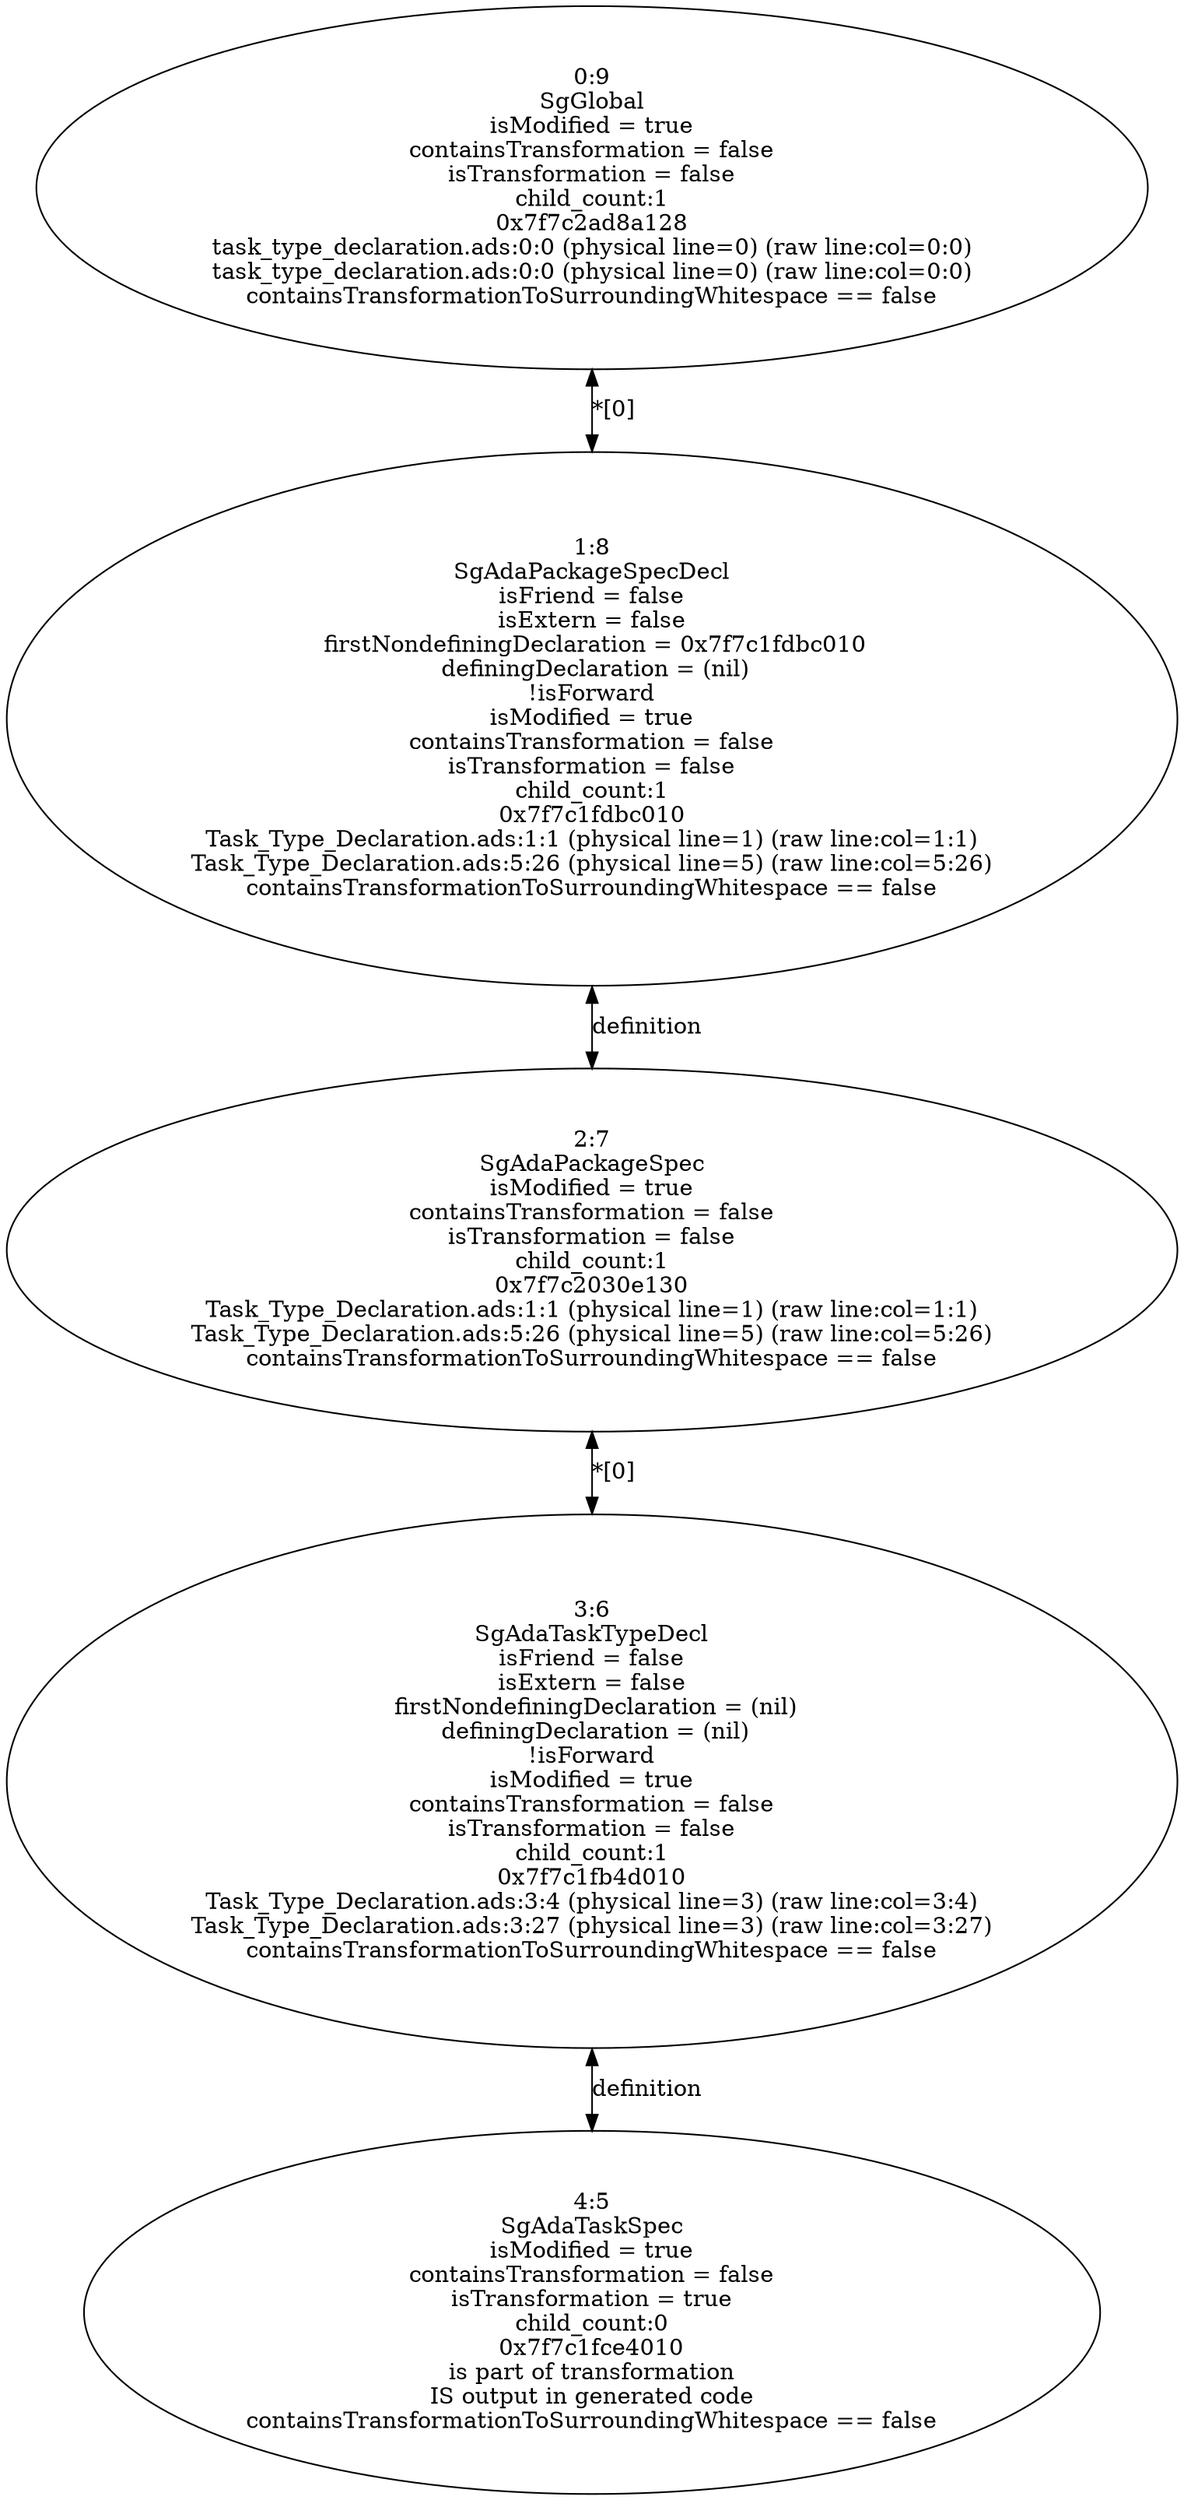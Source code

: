 digraph "G./task_type_declaration_rose.dot" {
"0x7f7c1fce4010"[label="4:5\nSgAdaTaskSpec\nisModified = true\ncontainsTransformation = false\nisTransformation = true\nchild_count:0\n0x7f7c1fce4010\nis part of transformation\nIS output in generated code\ncontainsTransformationToSurroundingWhitespace == false\n" ];
"0x7f7c1fb4d010"[label="3:6\nSgAdaTaskTypeDecl\n isFriend = false \n isExtern = false \n firstNondefiningDeclaration = (nil)\n definingDeclaration = (nil)\n!isForward\nisModified = true\ncontainsTransformation = false\nisTransformation = false\nchild_count:1\n0x7f7c1fb4d010\nTask_Type_Declaration.ads:3:4 (physical line=3) (raw line:col=3:4)\nTask_Type_Declaration.ads:3:27 (physical line=3) (raw line:col=3:27)\ncontainsTransformationToSurroundingWhitespace == false\n" ];
"0x7f7c1fb4d010" -> "0x7f7c1fce4010"[label="definition" dir=both ];
"0x7f7c2030e130"[label="2:7\nSgAdaPackageSpec\nisModified = true\ncontainsTransformation = false\nisTransformation = false\nchild_count:1\n0x7f7c2030e130\nTask_Type_Declaration.ads:1:1 (physical line=1) (raw line:col=1:1)\nTask_Type_Declaration.ads:5:26 (physical line=5) (raw line:col=5:26)\ncontainsTransformationToSurroundingWhitespace == false\n" ];
"0x7f7c2030e130" -> "0x7f7c1fb4d010"[label="*[0]" dir=both ];
"0x7f7c1fdbc010"[label="1:8\nSgAdaPackageSpecDecl\n isFriend = false \n isExtern = false \n firstNondefiningDeclaration = 0x7f7c1fdbc010\n definingDeclaration = (nil)\n!isForward\nisModified = true\ncontainsTransformation = false\nisTransformation = false\nchild_count:1\n0x7f7c1fdbc010\nTask_Type_Declaration.ads:1:1 (physical line=1) (raw line:col=1:1)\nTask_Type_Declaration.ads:5:26 (physical line=5) (raw line:col=5:26)\ncontainsTransformationToSurroundingWhitespace == false\n" ];
"0x7f7c1fdbc010" -> "0x7f7c2030e130"[label="definition" dir=both ];
"0x7f7c2ad8a128"[label="0:9\nSgGlobal\nisModified = true\ncontainsTransformation = false\nisTransformation = false\nchild_count:1\n0x7f7c2ad8a128\ntask_type_declaration.ads:0:0 (physical line=0) (raw line:col=0:0)\ntask_type_declaration.ads:0:0 (physical line=0) (raw line:col=0:0)\ncontainsTransformationToSurroundingWhitespace == false\n" ];
"0x7f7c2ad8a128" -> "0x7f7c1fdbc010"[label="*[0]" dir=both ];
}
